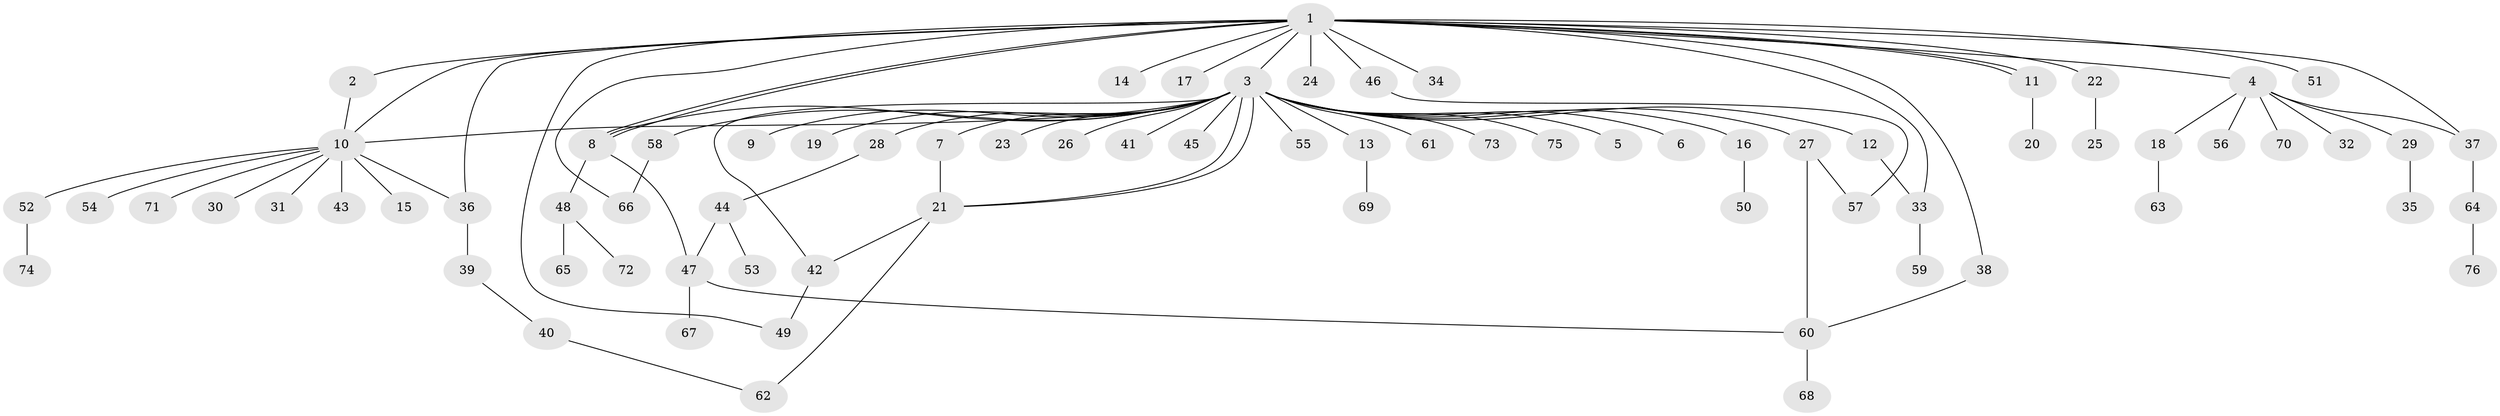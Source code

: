 // coarse degree distribution, {15: 0.06666666666666667, 1: 0.7666666666666667, 3: 0.03333333333333333, 4: 0.03333333333333333, 2: 0.1}
// Generated by graph-tools (version 1.1) at 2025/17/03/04/25 18:17:59]
// undirected, 76 vertices, 93 edges
graph export_dot {
graph [start="1"]
  node [color=gray90,style=filled];
  1;
  2;
  3;
  4;
  5;
  6;
  7;
  8;
  9;
  10;
  11;
  12;
  13;
  14;
  15;
  16;
  17;
  18;
  19;
  20;
  21;
  22;
  23;
  24;
  25;
  26;
  27;
  28;
  29;
  30;
  31;
  32;
  33;
  34;
  35;
  36;
  37;
  38;
  39;
  40;
  41;
  42;
  43;
  44;
  45;
  46;
  47;
  48;
  49;
  50;
  51;
  52;
  53;
  54;
  55;
  56;
  57;
  58;
  59;
  60;
  61;
  62;
  63;
  64;
  65;
  66;
  67;
  68;
  69;
  70;
  71;
  72;
  73;
  74;
  75;
  76;
  1 -- 2;
  1 -- 3;
  1 -- 4;
  1 -- 8;
  1 -- 8;
  1 -- 10;
  1 -- 11;
  1 -- 11;
  1 -- 14;
  1 -- 17;
  1 -- 22;
  1 -- 24;
  1 -- 33;
  1 -- 34;
  1 -- 36;
  1 -- 37;
  1 -- 38;
  1 -- 46;
  1 -- 49;
  1 -- 51;
  1 -- 66;
  2 -- 10;
  3 -- 5;
  3 -- 6;
  3 -- 7;
  3 -- 8;
  3 -- 9;
  3 -- 10;
  3 -- 12;
  3 -- 13;
  3 -- 16;
  3 -- 19;
  3 -- 21;
  3 -- 21;
  3 -- 23;
  3 -- 26;
  3 -- 27;
  3 -- 28;
  3 -- 41;
  3 -- 42;
  3 -- 45;
  3 -- 55;
  3 -- 58;
  3 -- 61;
  3 -- 73;
  3 -- 75;
  4 -- 18;
  4 -- 29;
  4 -- 32;
  4 -- 37;
  4 -- 56;
  4 -- 70;
  7 -- 21;
  8 -- 47;
  8 -- 48;
  10 -- 15;
  10 -- 30;
  10 -- 31;
  10 -- 36;
  10 -- 43;
  10 -- 52;
  10 -- 54;
  10 -- 71;
  11 -- 20;
  12 -- 33;
  13 -- 69;
  16 -- 50;
  18 -- 63;
  21 -- 42;
  21 -- 62;
  22 -- 25;
  27 -- 57;
  27 -- 60;
  28 -- 44;
  29 -- 35;
  33 -- 59;
  36 -- 39;
  37 -- 64;
  38 -- 60;
  39 -- 40;
  40 -- 62;
  42 -- 49;
  44 -- 47;
  44 -- 53;
  46 -- 57;
  47 -- 60;
  47 -- 67;
  48 -- 65;
  48 -- 72;
  52 -- 74;
  58 -- 66;
  60 -- 68;
  64 -- 76;
}
